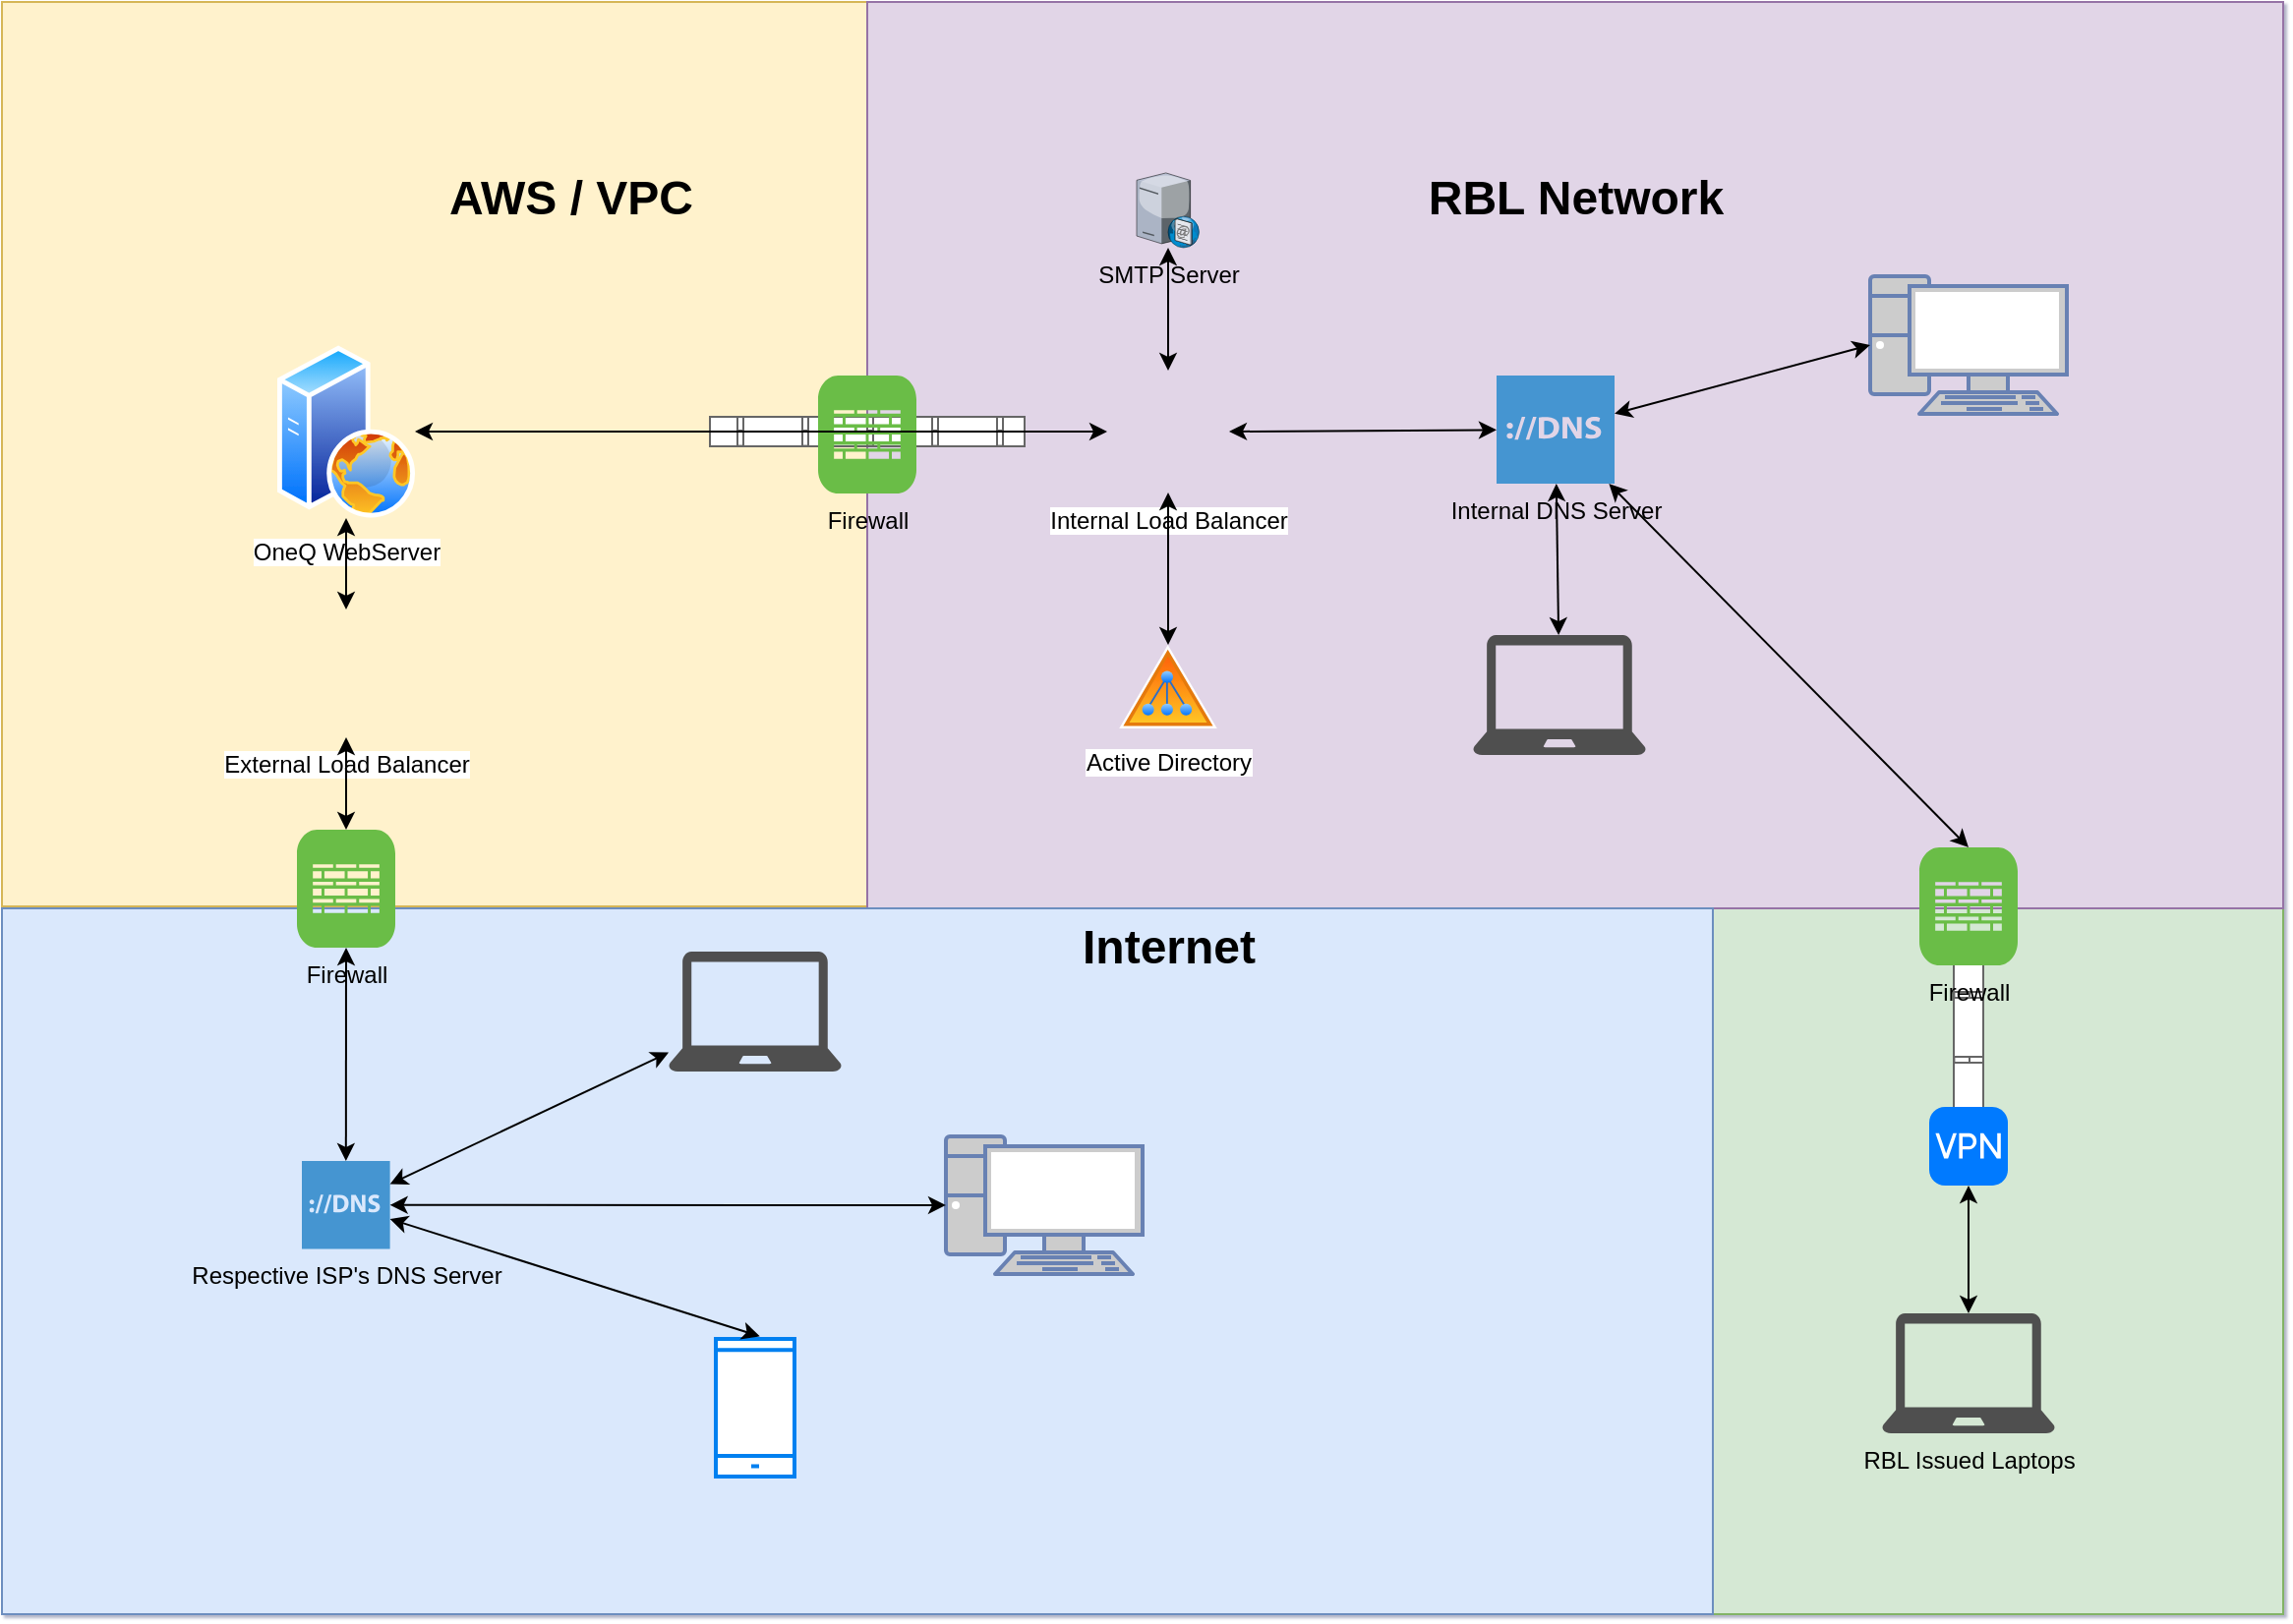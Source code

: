 <mxfile version="12.1.1" type="github" pages="1">
  <diagram id="1JJ-UvxjRfw-XplDersZ" name="Page-1">
    <mxGraphModel dx="868" dy="450" grid="1" gridSize="10" guides="1" tooltips="1" connect="1" arrows="1" fold="1" page="1" pageScale="1" pageWidth="1169" pageHeight="827" math="0" shadow="1">
      <root>
        <mxCell id="0"/>
        <mxCell id="1" parent="0"/>
        <mxCell id="VsJJfjXyTHTrgc_qXbFI-94" value="" style="rounded=0;whiteSpace=wrap;html=1;fillColor=#d5e8d4;strokeColor=#82b366;" parent="1" vertex="1">
          <mxGeometry x="870" y="454" width="290" height="366" as="geometry"/>
        </mxCell>
        <mxCell id="VsJJfjXyTHTrgc_qXbFI-21" value="" style="rounded=0;whiteSpace=wrap;html=1;fillColor=#fff2cc;strokeColor=#d6b656;" parent="1" vertex="1">
          <mxGeometry width="440" height="460" as="geometry"/>
        </mxCell>
        <mxCell id="VsJJfjXyTHTrgc_qXbFI-18" value="" style="rounded=0;whiteSpace=wrap;html=1;fillColor=#e1d5e7;strokeColor=#9673a6;" parent="1" vertex="1">
          <mxGeometry x="440" width="720" height="461" as="geometry"/>
        </mxCell>
        <mxCell id="VsJJfjXyTHTrgc_qXbFI-50" value="" style="rounded=0;whiteSpace=wrap;html=1;fillColor=#dae8fc;strokeColor=#6c8ebf;" parent="1" vertex="1">
          <mxGeometry y="461" width="870" height="359" as="geometry"/>
        </mxCell>
        <mxCell id="VsJJfjXyTHTrgc_qXbFI-38" value="" style="strokeColor=#666666;html=1;labelPosition=right;align=left;spacingLeft=15;shadow=0;dashed=0;fillColor=#ffffff;outlineConnect=0;shape=mxgraph.rackGeneral.horCableDuct;rotation=90;" parent="1" vertex="1">
          <mxGeometry x="950" y="529" width="100" height="15" as="geometry"/>
        </mxCell>
        <mxCell id="VsJJfjXyTHTrgc_qXbFI-4" value="OneQ WebServer" style="aspect=fixed;perimeter=ellipsePerimeter;html=1;align=center;shadow=0;dashed=0;spacingTop=3;image;image=img/lib/active_directory/web_server.svg;" parent="1" vertex="1">
          <mxGeometry x="140" y="174.5" width="70" height="88" as="geometry"/>
        </mxCell>
        <mxCell id="VsJJfjXyTHTrgc_qXbFI-5" value="External Load Balancer" style="shape=image;html=1;verticalAlign=top;verticalLabelPosition=bottom;labelBackgroundColor=#ffffff;imageAspect=0;aspect=fixed;image=https://cdn2.iconfinder.com/data/icons/amazon-aws-stencils/100/Compute__Networking_copy_Elastic_Load_Balancing-128.png;rotation=0;" parent="1" vertex="1">
          <mxGeometry x="142.5" y="309" width="65" height="65" as="geometry"/>
        </mxCell>
        <mxCell id="VsJJfjXyTHTrgc_qXbFI-6" value="" style="endArrow=classic;startArrow=classic;html=1;entryX=0.5;entryY=1;entryDx=0;entryDy=0;exitX=0.5;exitY=0;exitDx=0;exitDy=0;" parent="1" source="VsJJfjXyTHTrgc_qXbFI-5" target="VsJJfjXyTHTrgc_qXbFI-4" edge="1">
          <mxGeometry width="50" height="50" relative="1" as="geometry">
            <mxPoint x="110" y="530" as="sourcePoint"/>
            <mxPoint x="160" y="480" as="targetPoint"/>
          </mxGeometry>
        </mxCell>
        <mxCell id="VsJJfjXyTHTrgc_qXbFI-9" value="Internal Load Balancer" style="shape=image;html=1;verticalAlign=top;verticalLabelPosition=bottom;labelBackgroundColor=#ffffff;imageAspect=0;aspect=fixed;image=https://cdn2.iconfinder.com/data/icons/amazon-aws-stencils/100/Compute__Networking_copy_Elastic_Load_Balancing-128.png;rotation=0;" parent="1" vertex="1">
          <mxGeometry x="562" y="187.5" width="62" height="62" as="geometry"/>
        </mxCell>
        <mxCell id="VsJJfjXyTHTrgc_qXbFI-10" value="Internal DNS Server" style="shadow=0;dashed=0;html=1;strokeColor=none;fillColor=#4495D1;labelPosition=center;verticalLabelPosition=bottom;verticalAlign=top;align=center;outlineConnect=0;shape=mxgraph.veeam.dns;" parent="1" vertex="1">
          <mxGeometry x="760" y="190" width="60" height="55" as="geometry"/>
        </mxCell>
        <mxCell id="VsJJfjXyTHTrgc_qXbFI-11" value="" style="endArrow=classic;startArrow=classic;html=1;entryX=1;entryY=0.5;entryDx=0;entryDy=0;" parent="1" source="VsJJfjXyTHTrgc_qXbFI-10" target="VsJJfjXyTHTrgc_qXbFI-9" edge="1">
          <mxGeometry width="50" height="50" relative="1" as="geometry">
            <mxPoint x="559" y="590" as="sourcePoint"/>
            <mxPoint x="609" y="540" as="targetPoint"/>
          </mxGeometry>
        </mxCell>
        <mxCell id="VsJJfjXyTHTrgc_qXbFI-13" value="" style="fontColor=#0066CC;verticalAlign=top;verticalLabelPosition=bottom;labelPosition=center;align=center;html=1;outlineConnect=0;fillColor=#CCCCCC;strokeColor=#6881B3;gradientColor=none;gradientDirection=north;strokeWidth=2;shape=mxgraph.networks.pc;" parent="1" vertex="1">
          <mxGeometry x="950" y="139.5" width="100" height="70" as="geometry"/>
        </mxCell>
        <mxCell id="VsJJfjXyTHTrgc_qXbFI-14" value="" style="endArrow=classic;startArrow=classic;html=1;entryX=0;entryY=0.5;entryDx=0;entryDy=0;entryPerimeter=0;" parent="1" source="VsJJfjXyTHTrgc_qXbFI-10" target="VsJJfjXyTHTrgc_qXbFI-13" edge="1">
          <mxGeometry width="50" height="50" relative="1" as="geometry">
            <mxPoint x="870" y="220" as="sourcePoint"/>
            <mxPoint x="950" y="189" as="targetPoint"/>
          </mxGeometry>
        </mxCell>
        <mxCell id="VsJJfjXyTHTrgc_qXbFI-16" value="" style="endArrow=classic;startArrow=classic;html=1;" parent="1" source="VsJJfjXyTHTrgc_qXbFI-10" target="VsJJfjXyTHTrgc_qXbFI-59" edge="1">
          <mxGeometry width="50" height="50" relative="1" as="geometry">
            <mxPoint x="600" y="264.198" as="sourcePoint"/>
            <mxPoint x="742" y="310" as="targetPoint"/>
          </mxGeometry>
        </mxCell>
        <mxCell id="VsJJfjXyTHTrgc_qXbFI-37" value="" style="endArrow=classic;startArrow=classic;html=1;" parent="1" source="VsJJfjXyTHTrgc_qXbFI-41" target="VsJJfjXyTHTrgc_qXbFI-85" edge="1">
          <mxGeometry width="50" height="50" relative="1" as="geometry">
            <mxPoint x="1000" y="564.5" as="sourcePoint"/>
            <mxPoint x="1000" y="688.4" as="targetPoint"/>
          </mxGeometry>
        </mxCell>
        <mxCell id="VsJJfjXyTHTrgc_qXbFI-40" value="Firewall" style="verticalLabelPosition=bottom;html=1;fillColor=#6ABD46;verticalAlign=top;align=center;points=[[0.06,0.06,0],[0.94,0.06,0],[0.94,0.94,0],[0.06,0.94,0],[0.25,0,0],[0.5,0,0],[0.75,0,0],[1,0.25,0],[1,0.5,0],[1,0.75,0],[0.75,1,0],[0.5,1,0],[0.25,1,0],[0,0.75,0],[0,0.5,0],[0,0.25,0]];pointerEvents=1;shape=mxgraph.cisco_safe.architecture.firewall;" parent="1" vertex="1">
          <mxGeometry x="975" y="430" width="50" height="60" as="geometry"/>
        </mxCell>
        <mxCell id="VsJJfjXyTHTrgc_qXbFI-43" value="" style="endArrow=classic;startArrow=classic;html=1;exitX=0.5;exitY=0;exitDx=0;exitDy=0;exitPerimeter=0;" parent="1" source="VsJJfjXyTHTrgc_qXbFI-40" target="VsJJfjXyTHTrgc_qXbFI-10" edge="1">
          <mxGeometry width="50" height="50" relative="1" as="geometry">
            <mxPoint x="770" y="290" as="sourcePoint"/>
            <mxPoint x="820" y="240" as="targetPoint"/>
          </mxGeometry>
        </mxCell>
        <mxCell id="VsJJfjXyTHTrgc_qXbFI-44" value="" style="fontColor=#0066CC;verticalAlign=top;verticalLabelPosition=bottom;labelPosition=center;align=center;html=1;outlineConnect=0;fillColor=#CCCCCC;strokeColor=#6881B3;gradientColor=none;gradientDirection=north;strokeWidth=2;shape=mxgraph.networks.pc;" parent="1" vertex="1">
          <mxGeometry x="480" y="577" width="100" height="70" as="geometry"/>
        </mxCell>
        <mxCell id="VsJJfjXyTHTrgc_qXbFI-45" value="" style="html=1;verticalLabelPosition=bottom;align=center;labelBackgroundColor=#ffffff;verticalAlign=top;strokeWidth=2;strokeColor=#0080F0;fillColor=#ffffff;shadow=0;dashed=0;shape=mxgraph.ios7.icons.smartphone;" parent="1" vertex="1">
          <mxGeometry x="363" y="680" width="40" height="70" as="geometry"/>
        </mxCell>
        <mxCell id="VsJJfjXyTHTrgc_qXbFI-48" value="" style="pointerEvents=1;shadow=0;dashed=0;html=1;strokeColor=none;fillColor=#505050;labelPosition=center;verticalLabelPosition=bottom;verticalAlign=top;outlineConnect=0;align=center;shape=mxgraph.office.devices.laptop;" parent="1" vertex="1">
          <mxGeometry x="339" y="483" width="88" height="61" as="geometry"/>
        </mxCell>
        <mxCell id="VsJJfjXyTHTrgc_qXbFI-52" value="AWS / VPC" style="text;strokeColor=none;fillColor=none;html=1;fontSize=24;fontStyle=1;verticalAlign=middle;align=center;" parent="1" vertex="1">
          <mxGeometry x="239" y="80" width="100" height="40" as="geometry"/>
        </mxCell>
        <mxCell id="VsJJfjXyTHTrgc_qXbFI-53" value="RBL Network" style="text;strokeColor=none;fillColor=none;html=1;fontSize=24;fontStyle=1;verticalAlign=middle;align=center;" parent="1" vertex="1">
          <mxGeometry x="750" y="80" width="100" height="40" as="geometry"/>
        </mxCell>
        <mxCell id="VsJJfjXyTHTrgc_qXbFI-54" value="Internet" style="text;strokeColor=none;fillColor=none;html=1;fontSize=24;fontStyle=1;verticalAlign=middle;align=center;" parent="1" vertex="1">
          <mxGeometry x="543" y="461" width="100" height="40" as="geometry"/>
        </mxCell>
        <mxCell id="VsJJfjXyTHTrgc_qXbFI-41" value="" style="html=1;strokeWidth=1;shadow=0;dashed=0;shape=mxgraph.ios7.misc.vpn;fillColor=#007AFF;strokeColor=none;buttonText=;strokeColor2=#222222;fontColor=#222222;fontSize=8;verticalLabelPosition=bottom;verticalAlign=top;align=center;" parent="1" vertex="1">
          <mxGeometry x="980" y="562" width="40" height="40" as="geometry"/>
        </mxCell>
        <mxCell id="VsJJfjXyTHTrgc_qXbFI-59" value="" style="pointerEvents=1;shadow=0;dashed=0;html=1;strokeColor=none;fillColor=#505050;labelPosition=center;verticalLabelPosition=bottom;verticalAlign=top;outlineConnect=0;align=center;shape=mxgraph.office.devices.laptop;" parent="1" vertex="1">
          <mxGeometry x="748" y="322" width="88" height="61" as="geometry"/>
        </mxCell>
        <mxCell id="VsJJfjXyTHTrgc_qXbFI-19" value="" style="strokeColor=#666666;html=1;labelPosition=right;align=left;spacingLeft=15;shadow=0;dashed=0;fillColor=#ffffff;outlineConnect=0;shape=mxgraph.rackGeneral.horCableDuct;" parent="1" vertex="1">
          <mxGeometry x="360" y="211" width="160" height="15" as="geometry"/>
        </mxCell>
        <mxCell id="VsJJfjXyTHTrgc_qXbFI-55" value="Firewall" style="verticalLabelPosition=bottom;html=1;fillColor=#6ABD46;verticalAlign=top;align=center;points=[[0.06,0.06,0],[0.94,0.06,0],[0.94,0.94,0],[0.06,0.94,0],[0.25,0,0],[0.5,0,0],[0.75,0,0],[1,0.25,0],[1,0.5,0],[1,0.75,0],[0.75,1,0],[0.5,1,0],[0.25,1,0],[0,0.75,0],[0,0.5,0],[0,0.25,0]];pointerEvents=1;shape=mxgraph.cisco_safe.architecture.firewall;rotation=0;" parent="1" vertex="1">
          <mxGeometry x="415" y="190" width="50" height="60" as="geometry"/>
        </mxCell>
        <mxCell id="VsJJfjXyTHTrgc_qXbFI-62" value="" style="endArrow=classic;startArrow=classic;html=1;exitX=1;exitY=0.5;exitDx=0;exitDy=0;entryX=0;entryY=0.5;entryDx=0;entryDy=0;" parent="1" source="VsJJfjXyTHTrgc_qXbFI-4" target="VsJJfjXyTHTrgc_qXbFI-9" edge="1">
          <mxGeometry width="50" height="50" relative="1" as="geometry">
            <mxPoint x="230" y="218" as="sourcePoint"/>
            <mxPoint x="500" y="218.808" as="targetPoint"/>
          </mxGeometry>
        </mxCell>
        <mxCell id="VsJJfjXyTHTrgc_qXbFI-67" value="Respective ISP&#39;s DNS Server" style="shadow=0;dashed=0;html=1;strokeColor=none;fillColor=#4495D1;labelPosition=center;verticalLabelPosition=bottom;verticalAlign=top;align=center;outlineConnect=0;shape=mxgraph.veeam.dns;" parent="1" vertex="1">
          <mxGeometry x="152.5" y="589.5" width="44.8" height="44.8" as="geometry"/>
        </mxCell>
        <mxCell id="VsJJfjXyTHTrgc_qXbFI-75" value="Active Directory" style="aspect=fixed;perimeter=ellipsePerimeter;html=1;align=center;shadow=0;dashed=0;spacingTop=3;image;image=img/lib/active_directory/active_directory.svg;" parent="1" vertex="1">
          <mxGeometry x="568" y="327" width="50" height="42.5" as="geometry"/>
        </mxCell>
        <mxCell id="VsJJfjXyTHTrgc_qXbFI-76" value="" style="endArrow=classic;startArrow=classic;html=1;entryX=0.5;entryY=1;entryDx=0;entryDy=0;exitX=0.5;exitY=0;exitDx=0;exitDy=0;" parent="1" source="VsJJfjXyTHTrgc_qXbFI-75" target="VsJJfjXyTHTrgc_qXbFI-9" edge="1">
          <mxGeometry width="50" height="50" relative="1" as="geometry">
            <mxPoint x="400" y="830" as="sourcePoint"/>
            <mxPoint x="450" y="780" as="targetPoint"/>
          </mxGeometry>
        </mxCell>
        <mxCell id="VsJJfjXyTHTrgc_qXbFI-77" value="SMTP Server" style="verticalLabelPosition=bottom;aspect=fixed;html=1;verticalAlign=top;strokeColor=none;align=center;outlineConnect=0;shape=mxgraph.citrix.smtp_server;" parent="1" vertex="1">
          <mxGeometry x="577" y="86" width="32" height="39" as="geometry"/>
        </mxCell>
        <mxCell id="VsJJfjXyTHTrgc_qXbFI-78" value="" style="endArrow=classic;startArrow=classic;html=1;exitX=0.5;exitY=0;exitDx=0;exitDy=0;" parent="1" source="VsJJfjXyTHTrgc_qXbFI-9" target="VsJJfjXyTHTrgc_qXbFI-77" edge="1">
          <mxGeometry width="50" height="50" relative="1" as="geometry">
            <mxPoint x="500" y="190" as="sourcePoint"/>
            <mxPoint x="550" y="140" as="targetPoint"/>
          </mxGeometry>
        </mxCell>
        <mxCell id="VsJJfjXyTHTrgc_qXbFI-80" value="" style="endArrow=classic;startArrow=classic;html=1;entryX=0.5;entryY=1;entryDx=0;entryDy=0;" parent="1" source="VsJJfjXyTHTrgc_qXbFI-90" target="VsJJfjXyTHTrgc_qXbFI-5" edge="1">
          <mxGeometry width="50" height="50" relative="1" as="geometry">
            <mxPoint x="250" y="610" as="sourcePoint"/>
            <mxPoint x="300" y="560" as="targetPoint"/>
          </mxGeometry>
        </mxCell>
        <mxCell id="VsJJfjXyTHTrgc_qXbFI-81" value="" style="endArrow=classic;startArrow=classic;html=1;exitX=0.559;exitY=-0.019;exitDx=0;exitDy=0;exitPerimeter=0;" parent="1" source="VsJJfjXyTHTrgc_qXbFI-45" target="VsJJfjXyTHTrgc_qXbFI-67" edge="1">
          <mxGeometry width="50" height="50" relative="1" as="geometry">
            <mxPoint x="270" y="630" as="sourcePoint"/>
            <mxPoint x="310" y="600" as="targetPoint"/>
          </mxGeometry>
        </mxCell>
        <mxCell id="VsJJfjXyTHTrgc_qXbFI-82" value="" style="endArrow=classic;startArrow=classic;html=1;" parent="1" source="VsJJfjXyTHTrgc_qXbFI-44" target="VsJJfjXyTHTrgc_qXbFI-67" edge="1">
          <mxGeometry width="50" height="50" relative="1" as="geometry">
            <mxPoint x="166.16" y="671.0" as="sourcePoint"/>
            <mxPoint x="301.597" y="517.8" as="targetPoint"/>
          </mxGeometry>
        </mxCell>
        <mxCell id="VsJJfjXyTHTrgc_qXbFI-83" value="" style="endArrow=classic;startArrow=classic;html=1;" parent="1" source="VsJJfjXyTHTrgc_qXbFI-48" target="VsJJfjXyTHTrgc_qXbFI-67" edge="1">
          <mxGeometry width="50" height="50" relative="1" as="geometry">
            <mxPoint x="316.069" y="670" as="sourcePoint"/>
            <mxPoint x="320.716" y="517.8" as="targetPoint"/>
          </mxGeometry>
        </mxCell>
        <mxCell id="VsJJfjXyTHTrgc_qXbFI-85" value="RBL Issued Laptops" style="pointerEvents=1;shadow=0;dashed=0;html=1;strokeColor=none;fillColor=#505050;labelPosition=center;verticalLabelPosition=bottom;verticalAlign=top;outlineConnect=0;align=center;shape=mxgraph.office.devices.laptop;" parent="1" vertex="1">
          <mxGeometry x="956" y="667" width="88" height="61" as="geometry"/>
        </mxCell>
        <mxCell id="VsJJfjXyTHTrgc_qXbFI-90" value="Firewall" style="verticalLabelPosition=bottom;html=1;fillColor=#6ABD46;verticalAlign=top;align=center;points=[[0.06,0.06,0],[0.94,0.06,0],[0.94,0.94,0],[0.06,0.94,0],[0.25,0,0],[0.5,0,0],[0.75,0,0],[1,0.25,0],[1,0.5,0],[1,0.75,0],[0.75,1,0],[0.5,1,0],[0.25,1,0],[0,0.75,0],[0,0.5,0],[0,0.25,0]];pointerEvents=1;shape=mxgraph.cisco_safe.architecture.firewall;rotation=0;" parent="1" vertex="1">
          <mxGeometry x="150" y="421" width="50" height="60" as="geometry"/>
        </mxCell>
        <mxCell id="VsJJfjXyTHTrgc_qXbFI-91" value="" style="endArrow=classic;startArrow=classic;html=1;entryX=0.5;entryY=1;entryDx=0;entryDy=0;" parent="1" source="VsJJfjXyTHTrgc_qXbFI-67" target="VsJJfjXyTHTrgc_qXbFI-90" edge="1">
          <mxGeometry width="50" height="50" relative="1" as="geometry">
            <mxPoint x="172.724" y="522.0" as="sourcePoint"/>
            <mxPoint x="175" y="364.5" as="targetPoint"/>
          </mxGeometry>
        </mxCell>
      </root>
    </mxGraphModel>
  </diagram>
</mxfile>
